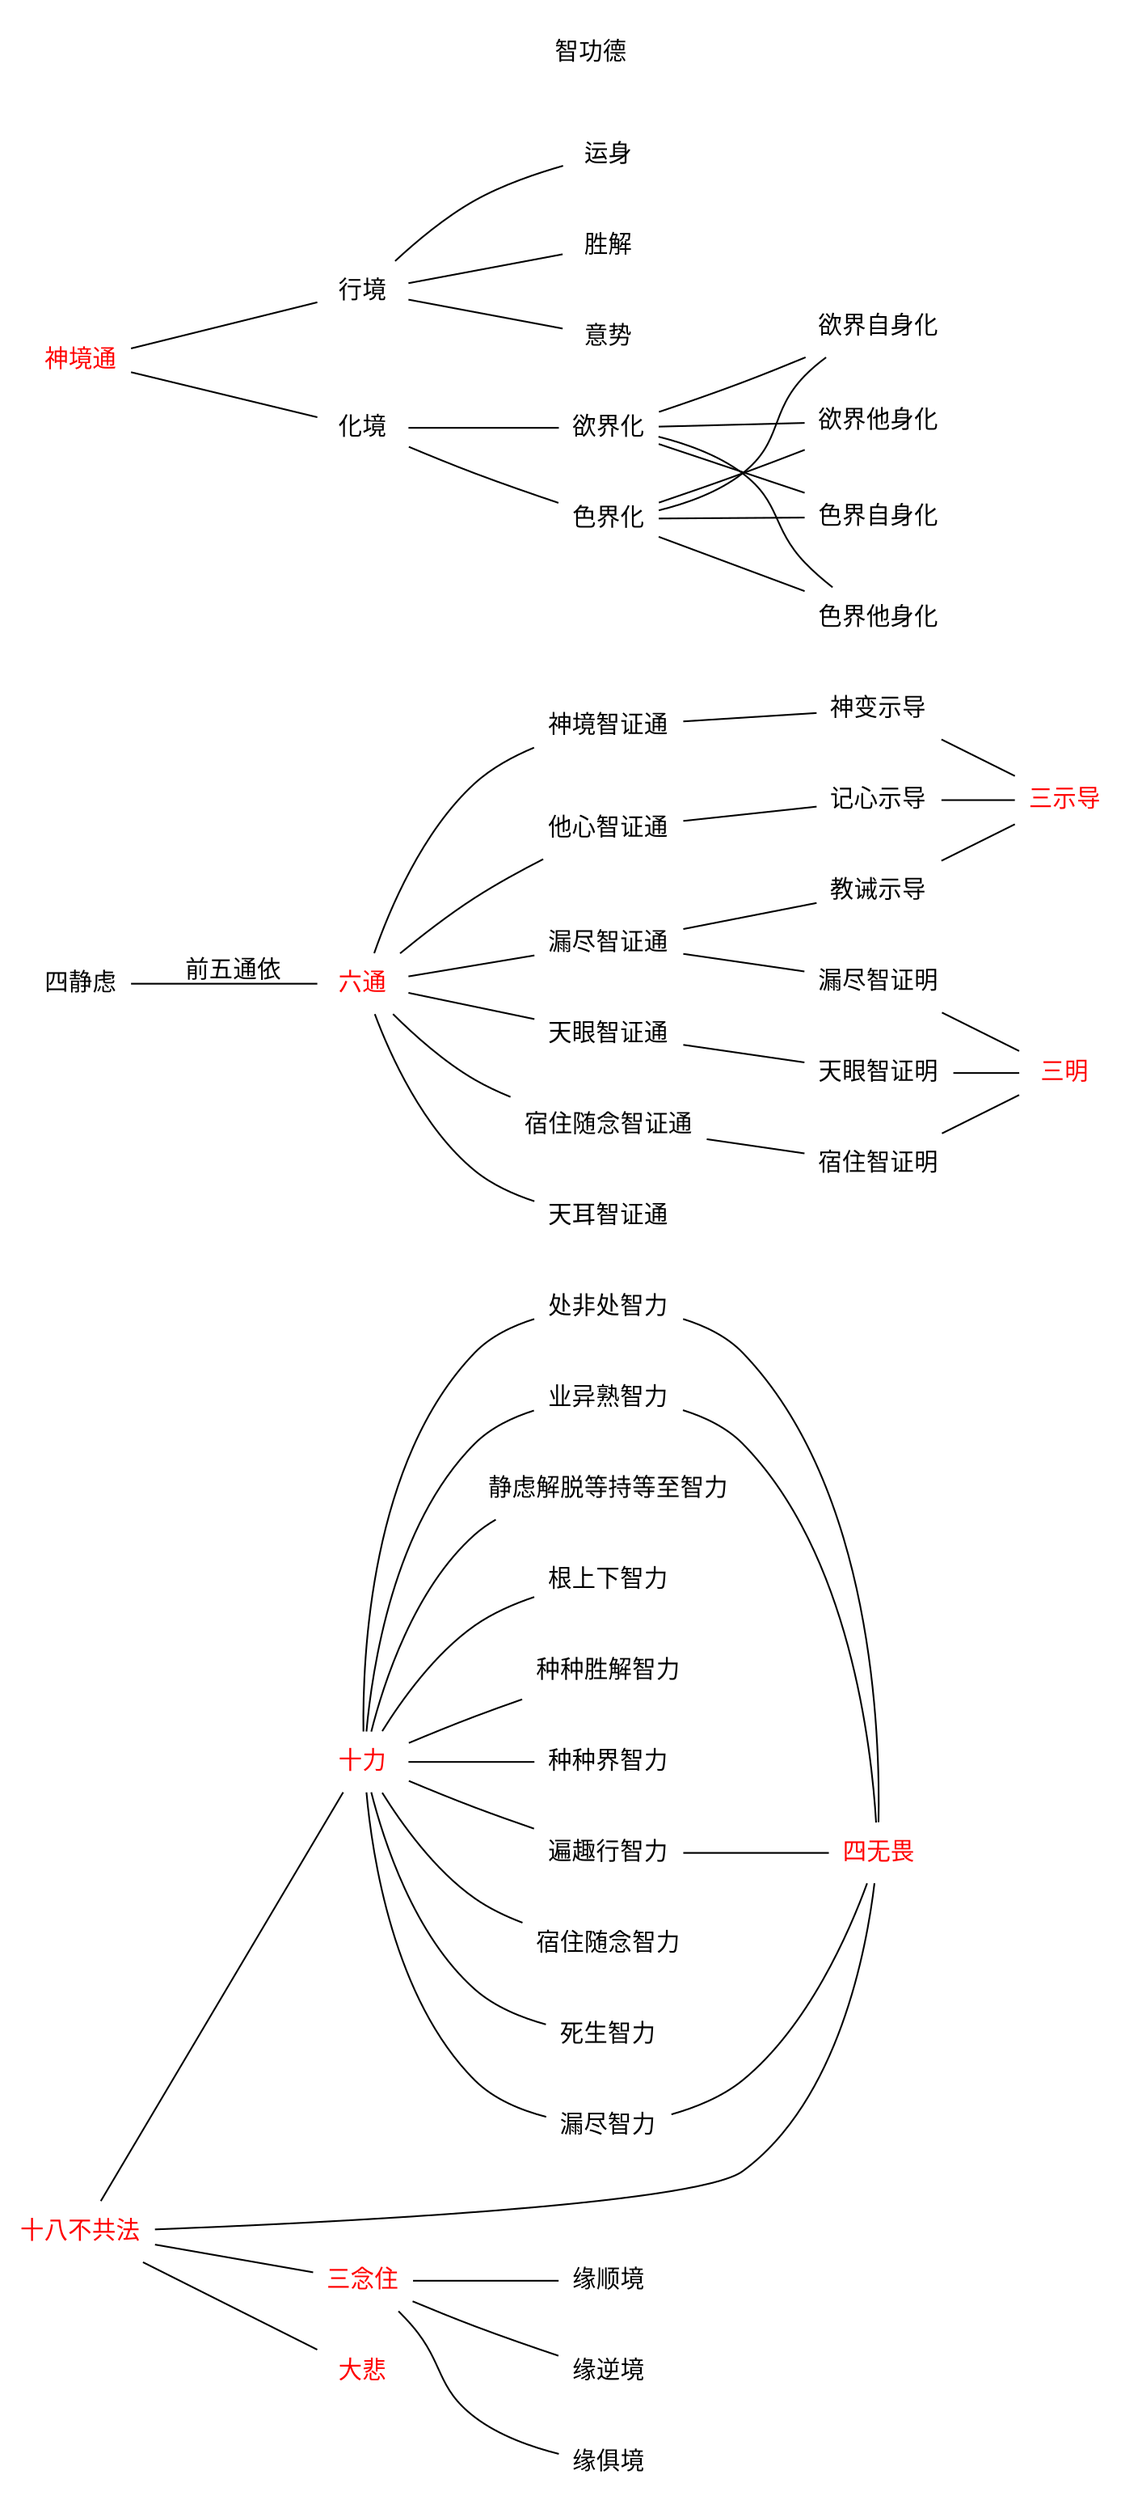 graph 智功德 {
    rankdir = LR
    splines=true
    node [shape = none ]
    
    labelloc = t
    label = "
            智功德\l
            "

    十八不共法[fontcolor = red]
    十力[fontcolor = red]
    四无畏[fontcolor = red]
    三念住[fontcolor = red]
    大悲[fontcolor = red]

    六通[fontcolor = red]
    三明[fontcolor = red]
    三示导[fontcolor = red]
    神境通[fontcolor = red]

    十力 -- {处非处智力,业异熟智力,静虑解脱等持等至智力,根上下智力,种种胜解智力,种种界智力,遍趣行智力,宿住随念智力,死生智力,漏尽智力}
    {处非处智力,业异熟智力,遍趣行智力,漏尽智力} -- 四无畏 

    三念住  -- {缘顺境,缘逆境,缘俱境}
    十八不共法 -- {十力,四无畏,三念住,大悲}

    六通 -- {神境智证通,天眼智证通,天耳智证通,他心智证通,宿住随念智证通,漏尽智证通}
    {天眼智证明,宿住智证明,漏尽智证明} -- 三明
    {神变示导,记心示导,教诫示导} -- 三示导 

    天眼智证通 -- 天眼智证明
    宿住随念智证通 -- 宿住智证明
    漏尽智证通 -- 漏尽智证明
    神境智证通 -- 神变示导
    他心智证通 -- 记心示导
    漏尽智证通 -- 教诫示导

    神境通 -- {行境,化境}
    行境 -- {运身,胜解,意势}
    化境 -- {欲界化,色界化}
    {欲界化,色界化} -- {欲界自身化,欲界他身化,色界自身化,色界他身化}


    四静虑 -- 六通  [label="前五通依"]
}